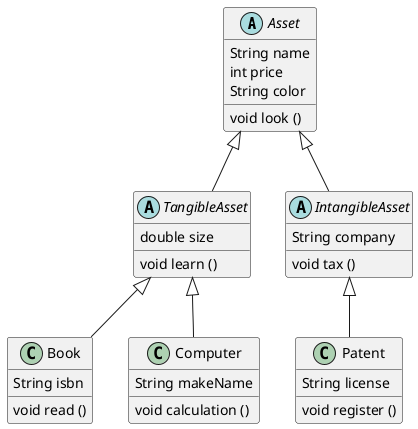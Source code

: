 문제 1 의 회사에서, 형태가 없는 무형자산(IntangibleAsset) 도 관리하려고 생각하고 있다.
무형자산에는, 예를들어 특허권(Patent) 등이 있다.
무형자산도 유형자산도 자산(Asset)의 일종이다.
이것을 전제로 다음의 상속도의 가, 나, 다 부분의 클래스명을 생각 해 보시오.

@startuml
'https://plantuml.com/class-diagram

abstract class Asset {
String name
int price
String color

void look ()

}



abstract class TangibleAsset extends Asset {
double size
void learn ()

}

abstract class IntangibleAsset extends Asset {
String company

void tax ()

}




class Book extends TangibleAsset {

String isbn

void read ()
}


class Computer extends TangibleAsset {

String makeName

void calculation ()

}

class Patent extends IntangibleAsset {

String license

void register ()
}

@enduml